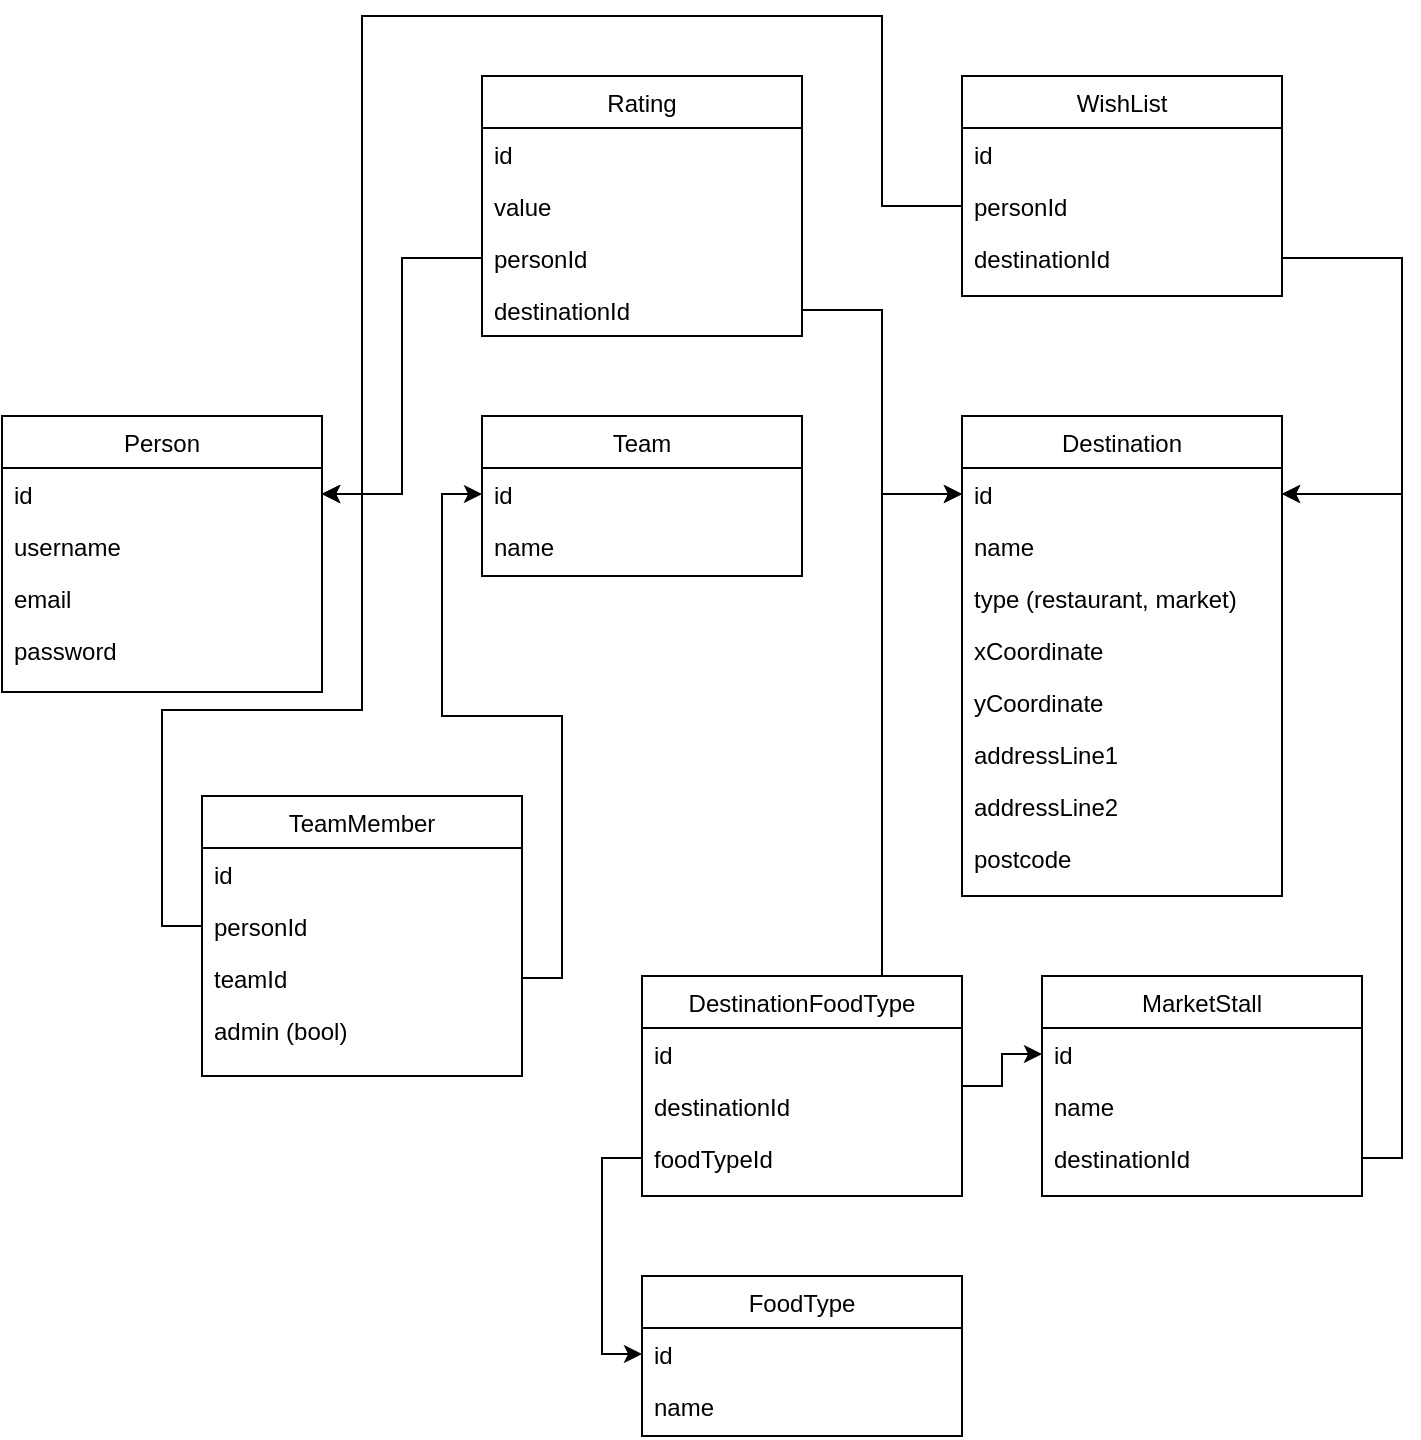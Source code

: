 <mxfile version="21.0.2" type="device"><diagram id="C5RBs43oDa-KdzZeNtuy" name="Page-1"><mxGraphModel dx="2302" dy="1153" grid="1" gridSize="10" guides="1" tooltips="1" connect="1" arrows="1" fold="1" page="1" pageScale="1" pageWidth="827" pageHeight="1169" math="0" shadow="0"><root><mxCell id="WIyWlLk6GJQsqaUBKTNV-0"/><mxCell id="WIyWlLk6GJQsqaUBKTNV-1" parent="WIyWlLk6GJQsqaUBKTNV-0"/><mxCell id="zkfFHV4jXpPFQw0GAbJ--0" value="Person" style="swimlane;fontStyle=0;align=center;verticalAlign=top;childLayout=stackLayout;horizontal=1;startSize=26;horizontalStack=0;resizeParent=1;resizeLast=0;collapsible=1;marginBottom=0;rounded=0;shadow=0;strokeWidth=1;" parent="WIyWlLk6GJQsqaUBKTNV-1" vertex="1"><mxGeometry x="60" y="250" width="160" height="138" as="geometry"><mxRectangle x="230" y="140" width="160" height="26" as="alternateBounds"/></mxGeometry></mxCell><mxCell id="b8bLeLMUUoVnPq_qhEdv-7" value="id" style="text;align=left;verticalAlign=top;spacingLeft=4;spacingRight=4;overflow=hidden;rotatable=0;points=[[0,0.5],[1,0.5]];portConstraint=eastwest;" parent="zkfFHV4jXpPFQw0GAbJ--0" vertex="1"><mxGeometry y="26" width="160" height="26" as="geometry"/></mxCell><mxCell id="zkfFHV4jXpPFQw0GAbJ--1" value="username" style="text;align=left;verticalAlign=top;spacingLeft=4;spacingRight=4;overflow=hidden;rotatable=0;points=[[0,0.5],[1,0.5]];portConstraint=eastwest;" parent="zkfFHV4jXpPFQw0GAbJ--0" vertex="1"><mxGeometry y="52" width="160" height="26" as="geometry"/></mxCell><mxCell id="zkfFHV4jXpPFQw0GAbJ--3" value="email" style="text;align=left;verticalAlign=top;spacingLeft=4;spacingRight=4;overflow=hidden;rotatable=0;points=[[0,0.5],[1,0.5]];portConstraint=eastwest;rounded=0;shadow=0;html=0;" parent="zkfFHV4jXpPFQw0GAbJ--0" vertex="1"><mxGeometry y="78" width="160" height="26" as="geometry"/></mxCell><mxCell id="b8bLeLMUUoVnPq_qhEdv-0" value="password" style="text;align=left;verticalAlign=top;spacingLeft=4;spacingRight=4;overflow=hidden;rotatable=0;points=[[0,0.5],[1,0.5]];portConstraint=eastwest;rounded=0;shadow=0;html=0;" parent="zkfFHV4jXpPFQw0GAbJ--0" vertex="1"><mxGeometry y="104" width="160" height="26" as="geometry"/></mxCell><mxCell id="zkfFHV4jXpPFQw0GAbJ--17" value="Destination" style="swimlane;fontStyle=0;align=center;verticalAlign=top;childLayout=stackLayout;horizontal=1;startSize=26;horizontalStack=0;resizeParent=1;resizeLast=0;collapsible=1;marginBottom=0;rounded=0;shadow=0;strokeWidth=1;" parent="WIyWlLk6GJQsqaUBKTNV-1" vertex="1"><mxGeometry x="540" y="250" width="160" height="240" as="geometry"><mxRectangle x="550" y="140" width="160" height="26" as="alternateBounds"/></mxGeometry></mxCell><mxCell id="b8bLeLMUUoVnPq_qhEdv-9" value="id" style="text;align=left;verticalAlign=top;spacingLeft=4;spacingRight=4;overflow=hidden;rotatable=0;points=[[0,0.5],[1,0.5]];portConstraint=eastwest;" parent="zkfFHV4jXpPFQw0GAbJ--17" vertex="1"><mxGeometry y="26" width="160" height="26" as="geometry"/></mxCell><mxCell id="zkfFHV4jXpPFQw0GAbJ--18" value="name" style="text;align=left;verticalAlign=top;spacingLeft=4;spacingRight=4;overflow=hidden;rotatable=0;points=[[0,0.5],[1,0.5]];portConstraint=eastwest;" parent="zkfFHV4jXpPFQw0GAbJ--17" vertex="1"><mxGeometry y="52" width="160" height="26" as="geometry"/></mxCell><mxCell id="b8bLeLMUUoVnPq_qhEdv-2" value="type (restaurant, market)&#10;" style="text;align=left;verticalAlign=top;spacingLeft=4;spacingRight=4;overflow=hidden;rotatable=0;points=[[0,0.5],[1,0.5]];portConstraint=eastwest;" parent="zkfFHV4jXpPFQw0GAbJ--17" vertex="1"><mxGeometry y="78" width="160" height="26" as="geometry"/></mxCell><mxCell id="zkfFHV4jXpPFQw0GAbJ--19" value="xCoordinate" style="text;align=left;verticalAlign=top;spacingLeft=4;spacingRight=4;overflow=hidden;rotatable=0;points=[[0,0.5],[1,0.5]];portConstraint=eastwest;rounded=0;shadow=0;html=0;" parent="zkfFHV4jXpPFQw0GAbJ--17" vertex="1"><mxGeometry y="104" width="160" height="26" as="geometry"/></mxCell><mxCell id="b8bLeLMUUoVnPq_qhEdv-21" value="yCoordinate" style="text;align=left;verticalAlign=top;spacingLeft=4;spacingRight=4;overflow=hidden;rotatable=0;points=[[0,0.5],[1,0.5]];portConstraint=eastwest;rounded=0;shadow=0;html=0;" parent="zkfFHV4jXpPFQw0GAbJ--17" vertex="1"><mxGeometry y="130" width="160" height="26" as="geometry"/></mxCell><mxCell id="b8bLeLMUUoVnPq_qhEdv-1" value="addressLine1" style="text;align=left;verticalAlign=top;spacingLeft=4;spacingRight=4;overflow=hidden;rotatable=0;points=[[0,0.5],[1,0.5]];portConstraint=eastwest;rounded=0;shadow=0;html=0;" parent="zkfFHV4jXpPFQw0GAbJ--17" vertex="1"><mxGeometry y="156" width="160" height="26" as="geometry"/></mxCell><mxCell id="b8bLeLMUUoVnPq_qhEdv-18" value="addressLine2" style="text;align=left;verticalAlign=top;spacingLeft=4;spacingRight=4;overflow=hidden;rotatable=0;points=[[0,0.5],[1,0.5]];portConstraint=eastwest;rounded=0;shadow=0;html=0;" parent="zkfFHV4jXpPFQw0GAbJ--17" vertex="1"><mxGeometry y="182" width="160" height="26" as="geometry"/></mxCell><mxCell id="b8bLeLMUUoVnPq_qhEdv-19" value="postcode" style="text;align=left;verticalAlign=top;spacingLeft=4;spacingRight=4;overflow=hidden;rotatable=0;points=[[0,0.5],[1,0.5]];portConstraint=eastwest;rounded=0;shadow=0;html=0;" parent="zkfFHV4jXpPFQw0GAbJ--17" vertex="1"><mxGeometry y="208" width="160" height="22" as="geometry"/></mxCell><mxCell id="b8bLeLMUUoVnPq_qhEdv-3" value="Team" style="swimlane;fontStyle=0;align=center;verticalAlign=top;childLayout=stackLayout;horizontal=1;startSize=26;horizontalStack=0;resizeParent=1;resizeLast=0;collapsible=1;marginBottom=0;rounded=0;shadow=0;strokeWidth=1;" parent="WIyWlLk6GJQsqaUBKTNV-1" vertex="1"><mxGeometry x="300" y="250" width="160" height="80" as="geometry"><mxRectangle x="230" y="140" width="160" height="26" as="alternateBounds"/></mxGeometry></mxCell><mxCell id="b8bLeLMUUoVnPq_qhEdv-8" value="id" style="text;align=left;verticalAlign=top;spacingLeft=4;spacingRight=4;overflow=hidden;rotatable=0;points=[[0,0.5],[1,0.5]];portConstraint=eastwest;" parent="b8bLeLMUUoVnPq_qhEdv-3" vertex="1"><mxGeometry y="26" width="160" height="26" as="geometry"/></mxCell><mxCell id="b8bLeLMUUoVnPq_qhEdv-12" value="name" style="text;align=left;verticalAlign=top;spacingLeft=4;spacingRight=4;overflow=hidden;rotatable=0;points=[[0,0.5],[1,0.5]];portConstraint=eastwest;" parent="b8bLeLMUUoVnPq_qhEdv-3" vertex="1"><mxGeometry y="52" width="160" height="26" as="geometry"/></mxCell><mxCell id="b8bLeLMUUoVnPq_qhEdv-10" value="TeamMember" style="swimlane;fontStyle=0;align=center;verticalAlign=top;childLayout=stackLayout;horizontal=1;startSize=26;horizontalStack=0;resizeParent=1;resizeLast=0;collapsible=1;marginBottom=0;rounded=0;shadow=0;strokeWidth=1;" parent="WIyWlLk6GJQsqaUBKTNV-1" vertex="1"><mxGeometry x="160" y="440" width="160" height="140" as="geometry"><mxRectangle x="230" y="140" width="160" height="26" as="alternateBounds"/></mxGeometry></mxCell><mxCell id="b8bLeLMUUoVnPq_qhEdv-11" value="id" style="text;align=left;verticalAlign=top;spacingLeft=4;spacingRight=4;overflow=hidden;rotatable=0;points=[[0,0.5],[1,0.5]];portConstraint=eastwest;" parent="b8bLeLMUUoVnPq_qhEdv-10" vertex="1"><mxGeometry y="26" width="160" height="26" as="geometry"/></mxCell><mxCell id="b8bLeLMUUoVnPq_qhEdv-14" value="personId" style="text;align=left;verticalAlign=top;spacingLeft=4;spacingRight=4;overflow=hidden;rotatable=0;points=[[0,0.5],[1,0.5]];portConstraint=eastwest;" parent="b8bLeLMUUoVnPq_qhEdv-10" vertex="1"><mxGeometry y="52" width="160" height="26" as="geometry"/></mxCell><mxCell id="b8bLeLMUUoVnPq_qhEdv-13" value="teamId" style="text;align=left;verticalAlign=top;spacingLeft=4;spacingRight=4;overflow=hidden;rotatable=0;points=[[0,0.5],[1,0.5]];portConstraint=eastwest;" parent="b8bLeLMUUoVnPq_qhEdv-10" vertex="1"><mxGeometry y="78" width="160" height="26" as="geometry"/></mxCell><mxCell id="b8bLeLMUUoVnPq_qhEdv-22" value="admin (bool)" style="text;align=left;verticalAlign=top;spacingLeft=4;spacingRight=4;overflow=hidden;rotatable=0;points=[[0,0.5],[1,0.5]];portConstraint=eastwest;" parent="b8bLeLMUUoVnPq_qhEdv-10" vertex="1"><mxGeometry y="104" width="160" height="26" as="geometry"/></mxCell><mxCell id="b8bLeLMUUoVnPq_qhEdv-23" value="MarketStall" style="swimlane;fontStyle=0;align=center;verticalAlign=top;childLayout=stackLayout;horizontal=1;startSize=26;horizontalStack=0;resizeParent=1;resizeLast=0;collapsible=1;marginBottom=0;rounded=0;shadow=0;strokeWidth=1;" parent="WIyWlLk6GJQsqaUBKTNV-1" vertex="1"><mxGeometry x="580" y="530" width="160" height="110" as="geometry"><mxRectangle x="550" y="140" width="160" height="26" as="alternateBounds"/></mxGeometry></mxCell><mxCell id="b8bLeLMUUoVnPq_qhEdv-24" value="id" style="text;align=left;verticalAlign=top;spacingLeft=4;spacingRight=4;overflow=hidden;rotatable=0;points=[[0,0.5],[1,0.5]];portConstraint=eastwest;" parent="b8bLeLMUUoVnPq_qhEdv-23" vertex="1"><mxGeometry y="26" width="160" height="26" as="geometry"/></mxCell><mxCell id="b8bLeLMUUoVnPq_qhEdv-25" value="name" style="text;align=left;verticalAlign=top;spacingLeft=4;spacingRight=4;overflow=hidden;rotatable=0;points=[[0,0.5],[1,0.5]];portConstraint=eastwest;" parent="b8bLeLMUUoVnPq_qhEdv-23" vertex="1"><mxGeometry y="52" width="160" height="26" as="geometry"/></mxCell><mxCell id="b8bLeLMUUoVnPq_qhEdv-32" value="destinationId" style="text;align=left;verticalAlign=top;spacingLeft=4;spacingRight=4;overflow=hidden;rotatable=0;points=[[0,0.5],[1,0.5]];portConstraint=eastwest;" parent="b8bLeLMUUoVnPq_qhEdv-23" vertex="1"><mxGeometry y="78" width="160" height="26" as="geometry"/></mxCell><mxCell id="b8bLeLMUUoVnPq_qhEdv-36" value="FoodType" style="swimlane;fontStyle=0;align=center;verticalAlign=top;childLayout=stackLayout;horizontal=1;startSize=26;horizontalStack=0;resizeParent=1;resizeLast=0;collapsible=1;marginBottom=0;rounded=0;shadow=0;strokeWidth=1;" parent="WIyWlLk6GJQsqaUBKTNV-1" vertex="1"><mxGeometry x="380" y="680" width="160" height="80" as="geometry"><mxRectangle x="550" y="140" width="160" height="26" as="alternateBounds"/></mxGeometry></mxCell><mxCell id="b8bLeLMUUoVnPq_qhEdv-37" value="id" style="text;align=left;verticalAlign=top;spacingLeft=4;spacingRight=4;overflow=hidden;rotatable=0;points=[[0,0.5],[1,0.5]];portConstraint=eastwest;" parent="b8bLeLMUUoVnPq_qhEdv-36" vertex="1"><mxGeometry y="26" width="160" height="26" as="geometry"/></mxCell><mxCell id="b8bLeLMUUoVnPq_qhEdv-38" value="name" style="text;align=left;verticalAlign=top;spacingLeft=4;spacingRight=4;overflow=hidden;rotatable=0;points=[[0,0.5],[1,0.5]];portConstraint=eastwest;" parent="b8bLeLMUUoVnPq_qhEdv-36" vertex="1"><mxGeometry y="52" width="160" height="26" as="geometry"/></mxCell><mxCell id="b8bLeLMUUoVnPq_qhEdv-50" style="edgeStyle=orthogonalEdgeStyle;rounded=0;orthogonalLoop=1;jettySize=auto;html=1;" parent="WIyWlLk6GJQsqaUBKTNV-1" source="b8bLeLMUUoVnPq_qhEdv-45" target="b8bLeLMUUoVnPq_qhEdv-9" edge="1"><mxGeometry relative="1" as="geometry"><Array as="points"><mxPoint x="500" y="289"/></Array></mxGeometry></mxCell><mxCell id="b8bLeLMUUoVnPq_qhEdv-52" style="edgeStyle=orthogonalEdgeStyle;rounded=0;orthogonalLoop=1;jettySize=auto;html=1;" parent="WIyWlLk6GJQsqaUBKTNV-1" source="b8bLeLMUUoVnPq_qhEdv-45" target="b8bLeLMUUoVnPq_qhEdv-24" edge="1"><mxGeometry relative="1" as="geometry"/></mxCell><mxCell id="b8bLeLMUUoVnPq_qhEdv-45" value="DestinationFoodType" style="swimlane;fontStyle=0;align=center;verticalAlign=top;childLayout=stackLayout;horizontal=1;startSize=26;horizontalStack=0;resizeParent=1;resizeLast=0;collapsible=1;marginBottom=0;rounded=0;shadow=0;strokeWidth=1;" parent="WIyWlLk6GJQsqaUBKTNV-1" vertex="1"><mxGeometry x="380" y="530" width="160" height="110" as="geometry"><mxRectangle x="550" y="140" width="160" height="26" as="alternateBounds"/></mxGeometry></mxCell><mxCell id="b8bLeLMUUoVnPq_qhEdv-46" value="id" style="text;align=left;verticalAlign=top;spacingLeft=4;spacingRight=4;overflow=hidden;rotatable=0;points=[[0,0.5],[1,0.5]];portConstraint=eastwest;" parent="b8bLeLMUUoVnPq_qhEdv-45" vertex="1"><mxGeometry y="26" width="160" height="26" as="geometry"/></mxCell><mxCell id="b8bLeLMUUoVnPq_qhEdv-47" value="destinationId" style="text;align=left;verticalAlign=top;spacingLeft=4;spacingRight=4;overflow=hidden;rotatable=0;points=[[0,0.5],[1,0.5]];portConstraint=eastwest;" parent="b8bLeLMUUoVnPq_qhEdv-45" vertex="1"><mxGeometry y="52" width="160" height="26" as="geometry"/></mxCell><mxCell id="b8bLeLMUUoVnPq_qhEdv-48" value="foodTypeId" style="text;align=left;verticalAlign=top;spacingLeft=4;spacingRight=4;overflow=hidden;rotatable=0;points=[[0,0.5],[1,0.5]];portConstraint=eastwest;" parent="b8bLeLMUUoVnPq_qhEdv-45" vertex="1"><mxGeometry y="78" width="160" height="26" as="geometry"/></mxCell><mxCell id="b8bLeLMUUoVnPq_qhEdv-54" style="edgeStyle=orthogonalEdgeStyle;rounded=0;orthogonalLoop=1;jettySize=auto;html=1;entryX=0;entryY=0.5;entryDx=0;entryDy=0;" parent="WIyWlLk6GJQsqaUBKTNV-1" source="b8bLeLMUUoVnPq_qhEdv-48" target="b8bLeLMUUoVnPq_qhEdv-37" edge="1"><mxGeometry relative="1" as="geometry"/></mxCell><mxCell id="b8bLeLMUUoVnPq_qhEdv-56" style="edgeStyle=orthogonalEdgeStyle;rounded=0;orthogonalLoop=1;jettySize=auto;html=1;" parent="WIyWlLk6GJQsqaUBKTNV-1" source="b8bLeLMUUoVnPq_qhEdv-32" target="b8bLeLMUUoVnPq_qhEdv-9" edge="1"><mxGeometry relative="1" as="geometry"><Array as="points"><mxPoint x="760" y="621"/><mxPoint x="760" y="289"/></Array></mxGeometry></mxCell><mxCell id="b8bLeLMUUoVnPq_qhEdv-58" style="edgeStyle=orthogonalEdgeStyle;rounded=0;orthogonalLoop=1;jettySize=auto;html=1;" parent="WIyWlLk6GJQsqaUBKTNV-1" source="b8bLeLMUUoVnPq_qhEdv-14" target="b8bLeLMUUoVnPq_qhEdv-7" edge="1"><mxGeometry relative="1" as="geometry"/></mxCell><mxCell id="b8bLeLMUUoVnPq_qhEdv-66" value="Rating" style="swimlane;fontStyle=0;align=center;verticalAlign=top;childLayout=stackLayout;horizontal=1;startSize=26;horizontalStack=0;resizeParent=1;resizeLast=0;collapsible=1;marginBottom=0;rounded=0;shadow=0;strokeWidth=1;" parent="WIyWlLk6GJQsqaUBKTNV-1" vertex="1"><mxGeometry x="300" y="80" width="160" height="130" as="geometry"><mxRectangle x="230" y="140" width="160" height="26" as="alternateBounds"/></mxGeometry></mxCell><mxCell id="b8bLeLMUUoVnPq_qhEdv-67" value="id" style="text;align=left;verticalAlign=top;spacingLeft=4;spacingRight=4;overflow=hidden;rotatable=0;points=[[0,0.5],[1,0.5]];portConstraint=eastwest;" parent="b8bLeLMUUoVnPq_qhEdv-66" vertex="1"><mxGeometry y="26" width="160" height="26" as="geometry"/></mxCell><mxCell id="b8bLeLMUUoVnPq_qhEdv-68" value="value" style="text;align=left;verticalAlign=top;spacingLeft=4;spacingRight=4;overflow=hidden;rotatable=0;points=[[0,0.5],[1,0.5]];portConstraint=eastwest;" parent="b8bLeLMUUoVnPq_qhEdv-66" vertex="1"><mxGeometry y="52" width="160" height="26" as="geometry"/></mxCell><mxCell id="b8bLeLMUUoVnPq_qhEdv-69" value="personId" style="text;align=left;verticalAlign=top;spacingLeft=4;spacingRight=4;overflow=hidden;rotatable=0;points=[[0,0.5],[1,0.5]];portConstraint=eastwest;" parent="b8bLeLMUUoVnPq_qhEdv-66" vertex="1"><mxGeometry y="78" width="160" height="26" as="geometry"/></mxCell><mxCell id="b8bLeLMUUoVnPq_qhEdv-70" value="destinationId" style="text;align=left;verticalAlign=top;spacingLeft=4;spacingRight=4;overflow=hidden;rotatable=0;points=[[0,0.5],[1,0.5]];portConstraint=eastwest;" parent="b8bLeLMUUoVnPq_qhEdv-66" vertex="1"><mxGeometry y="104" width="160" height="26" as="geometry"/></mxCell><mxCell id="b8bLeLMUUoVnPq_qhEdv-71" style="edgeStyle=orthogonalEdgeStyle;rounded=0;orthogonalLoop=1;jettySize=auto;html=1;" parent="WIyWlLk6GJQsqaUBKTNV-1" source="b8bLeLMUUoVnPq_qhEdv-69" target="b8bLeLMUUoVnPq_qhEdv-7" edge="1"><mxGeometry relative="1" as="geometry"/></mxCell><mxCell id="b8bLeLMUUoVnPq_qhEdv-72" style="edgeStyle=orthogonalEdgeStyle;rounded=0;orthogonalLoop=1;jettySize=auto;html=1;" parent="WIyWlLk6GJQsqaUBKTNV-1" source="b8bLeLMUUoVnPq_qhEdv-70" target="b8bLeLMUUoVnPq_qhEdv-9" edge="1"><mxGeometry relative="1" as="geometry"/></mxCell><mxCell id="b8bLeLMUUoVnPq_qhEdv-73" style="edgeStyle=orthogonalEdgeStyle;rounded=0;orthogonalLoop=1;jettySize=auto;html=1;" parent="WIyWlLk6GJQsqaUBKTNV-1" source="b8bLeLMUUoVnPq_qhEdv-13" target="b8bLeLMUUoVnPq_qhEdv-8" edge="1"><mxGeometry relative="1" as="geometry"><Array as="points"><mxPoint x="340" y="531"/><mxPoint x="340" y="400"/><mxPoint x="280" y="400"/><mxPoint x="280" y="289"/></Array></mxGeometry></mxCell><mxCell id="b8bLeLMUUoVnPq_qhEdv-74" value="WishList" style="swimlane;fontStyle=0;align=center;verticalAlign=top;childLayout=stackLayout;horizontal=1;startSize=26;horizontalStack=0;resizeParent=1;resizeLast=0;collapsible=1;marginBottom=0;rounded=0;shadow=0;strokeWidth=1;" parent="WIyWlLk6GJQsqaUBKTNV-1" vertex="1"><mxGeometry x="540" y="80" width="160" height="110" as="geometry"><mxRectangle x="230" y="140" width="160" height="26" as="alternateBounds"/></mxGeometry></mxCell><mxCell id="b8bLeLMUUoVnPq_qhEdv-75" value="id" style="text;align=left;verticalAlign=top;spacingLeft=4;spacingRight=4;overflow=hidden;rotatable=0;points=[[0,0.5],[1,0.5]];portConstraint=eastwest;" parent="b8bLeLMUUoVnPq_qhEdv-74" vertex="1"><mxGeometry y="26" width="160" height="26" as="geometry"/></mxCell><mxCell id="b8bLeLMUUoVnPq_qhEdv-77" value="personId" style="text;align=left;verticalAlign=top;spacingLeft=4;spacingRight=4;overflow=hidden;rotatable=0;points=[[0,0.5],[1,0.5]];portConstraint=eastwest;" parent="b8bLeLMUUoVnPq_qhEdv-74" vertex="1"><mxGeometry y="52" width="160" height="26" as="geometry"/></mxCell><mxCell id="b8bLeLMUUoVnPq_qhEdv-78" value="destinationId" style="text;align=left;verticalAlign=top;spacingLeft=4;spacingRight=4;overflow=hidden;rotatable=0;points=[[0,0.5],[1,0.5]];portConstraint=eastwest;" parent="b8bLeLMUUoVnPq_qhEdv-74" vertex="1"><mxGeometry y="78" width="160" height="26" as="geometry"/></mxCell><mxCell id="b8bLeLMUUoVnPq_qhEdv-79" style="edgeStyle=orthogonalEdgeStyle;rounded=0;orthogonalLoop=1;jettySize=auto;html=1;" parent="WIyWlLk6GJQsqaUBKTNV-1" source="b8bLeLMUUoVnPq_qhEdv-77" target="b8bLeLMUUoVnPq_qhEdv-7" edge="1"><mxGeometry relative="1" as="geometry"><Array as="points"><mxPoint x="500" y="145"/><mxPoint x="500" y="50"/><mxPoint x="240" y="50"/><mxPoint x="240" y="289"/></Array></mxGeometry></mxCell><mxCell id="b8bLeLMUUoVnPq_qhEdv-80" style="edgeStyle=orthogonalEdgeStyle;rounded=0;orthogonalLoop=1;jettySize=auto;html=1;" parent="WIyWlLk6GJQsqaUBKTNV-1" source="b8bLeLMUUoVnPq_qhEdv-78" target="b8bLeLMUUoVnPq_qhEdv-9" edge="1"><mxGeometry relative="1" as="geometry"><Array as="points"><mxPoint x="760" y="171"/><mxPoint x="760" y="289"/></Array></mxGeometry></mxCell></root></mxGraphModel></diagram></mxfile>